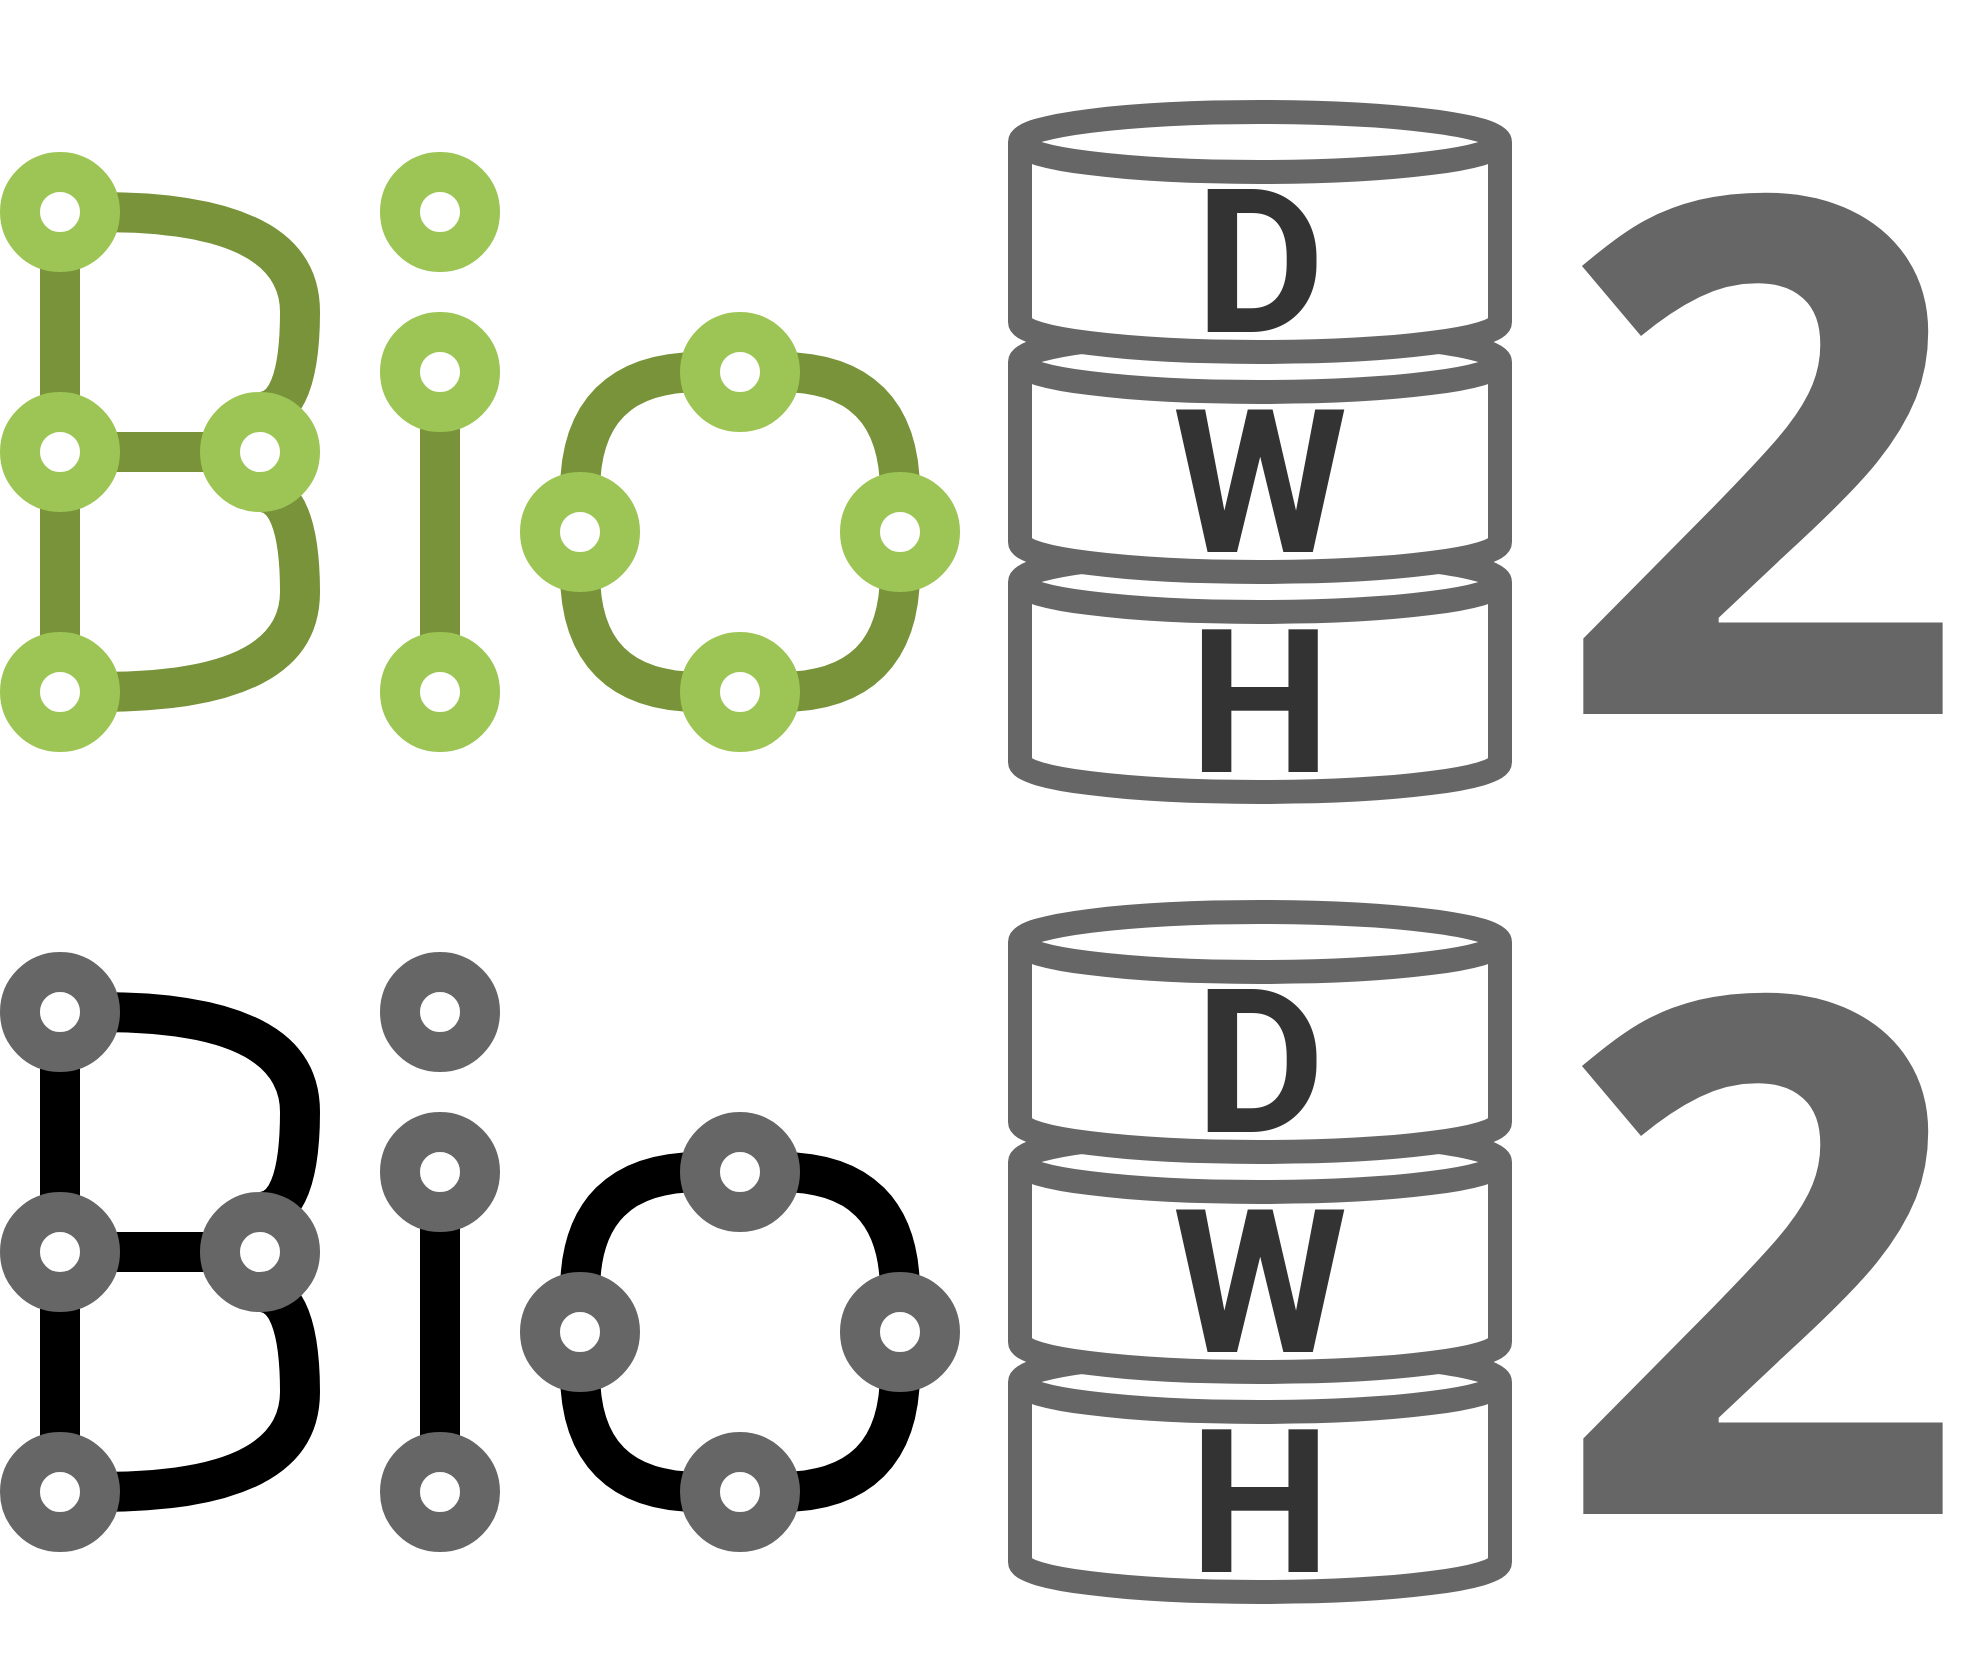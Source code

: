 <mxfile version="15.2.2" type="device"><diagram id="TBPcZa1c_xPfh6X-4Wt6" name="Page-1"><mxGraphModel dx="1673" dy="2218" grid="1" gridSize="10" guides="1" tooltips="1" connect="1" arrows="1" fold="1" page="1" pageScale="1" pageWidth="827" pageHeight="1169" math="0" shadow="0"><root><mxCell id="0"/><mxCell id="1" parent="0"/><mxCell id="Wla2ELwcfPzEJhL0Hrlu-9" value="" style="ellipse;whiteSpace=wrap;html=1;aspect=fixed;strokeWidth=12;fillColor=#f5f5f5;strokeColor=#666666;fontColor=#333333;" vertex="1" parent="1"><mxGeometry x="380" y="120" width="40" height="40" as="geometry"/></mxCell><mxCell id="Wla2ELwcfPzEJhL0Hrlu-10" value="" style="endArrow=none;html=1;entryX=0.5;entryY=1;entryDx=0;entryDy=0;edgeStyle=orthogonalEdgeStyle;curved=1;strokeWidth=20;exitX=1;exitY=0.5;exitDx=0;exitDy=0;strokeColor=#789339;" edge="1" parent="1" source="Wla2ELwcfPzEJhL0Hrlu-8" target="Wla2ELwcfPzEJhL0Hrlu-18"><mxGeometry width="50" height="50" relative="1" as="geometry"><mxPoint x="490" y="360" as="sourcePoint"/><mxPoint x="290" y="340" as="targetPoint"/></mxGeometry></mxCell><mxCell id="Wla2ELwcfPzEJhL0Hrlu-11" value="" style="endArrow=none;html=1;exitX=0.5;exitY=0;exitDx=0;exitDy=0;edgeStyle=orthogonalEdgeStyle;strokeWidth=20;elbow=vertical;curved=1;startArrow=none;entryX=0;entryY=0.5;entryDx=0;entryDy=0;strokeColor=#789339;" edge="1" parent="1" source="Wla2ELwcfPzEJhL0Hrlu-19" target="Wla2ELwcfPzEJhL0Hrlu-9"><mxGeometry width="50" height="50" relative="1" as="geometry"><mxPoint x="350" y="310" as="sourcePoint"/><mxPoint x="350" y="120" as="targetPoint"/></mxGeometry></mxCell><mxCell id="Wla2ELwcfPzEJhL0Hrlu-12" value="" style="endArrow=none;html=1;exitX=0.5;exitY=0;exitDx=0;exitDy=0;entryX=0.5;entryY=1;entryDx=0;entryDy=0;edgeStyle=orthogonalEdgeStyle;strokeWidth=20;elbow=vertical;curved=1;strokeColor=#789339;" edge="1" parent="1" source="Wla2ELwcfPzEJhL0Hrlu-5" target="Wla2ELwcfPzEJhL0Hrlu-7"><mxGeometry width="50" height="50" relative="1" as="geometry"><mxPoint x="380" y="290" as="sourcePoint"/><mxPoint x="520" y="150" as="targetPoint"/></mxGeometry></mxCell><mxCell id="Wla2ELwcfPzEJhL0Hrlu-13" value="" style="endArrow=none;html=1;exitX=0.5;exitY=0;exitDx=0;exitDy=0;entryX=0.5;entryY=1;entryDx=0;entryDy=0;edgeStyle=orthogonalEdgeStyle;strokeWidth=20;elbow=vertical;curved=1;strokeColor=#789339;" edge="1" parent="1" source="Wla2ELwcfPzEJhL0Hrlu-2" target="Wla2ELwcfPzEJhL0Hrlu-1"><mxGeometry width="50" height="50" relative="1" as="geometry"><mxPoint x="350" y="290" as="sourcePoint"/><mxPoint x="350" y="170" as="targetPoint"/></mxGeometry></mxCell><mxCell id="Wla2ELwcfPzEJhL0Hrlu-14" value="" style="endArrow=none;html=1;exitX=0.5;exitY=1;exitDx=0;exitDy=0;entryX=0.5;entryY=0;entryDx=0;entryDy=0;edgeStyle=orthogonalEdgeStyle;strokeWidth=20;elbow=vertical;curved=1;strokeColor=#789339;" edge="1" parent="1" source="Wla2ELwcfPzEJhL0Hrlu-2" target="Wla2ELwcfPzEJhL0Hrlu-3"><mxGeometry width="50" height="50" relative="1" as="geometry"><mxPoint x="70" y="170" as="sourcePoint"/><mxPoint x="70" y="90" as="targetPoint"/></mxGeometry></mxCell><mxCell id="Wla2ELwcfPzEJhL0Hrlu-15" value="" style="endArrow=none;html=1;exitX=0.5;exitY=1;exitDx=0;exitDy=0;entryX=1;entryY=0.5;entryDx=0;entryDy=0;edgeStyle=orthogonalEdgeStyle;strokeWidth=20;elbow=vertical;curved=1;strokeColor=#789339;" edge="1" parent="1" source="Wla2ELwcfPzEJhL0Hrlu-4" target="Wla2ELwcfPzEJhL0Hrlu-3"><mxGeometry width="50" height="50" relative="1" as="geometry"><mxPoint x="70" y="210" as="sourcePoint"/><mxPoint x="70" y="290" as="targetPoint"/><Array as="points"><mxPoint x="180" y="200"/><mxPoint x="180" y="300"/></Array></mxGeometry></mxCell><mxCell id="Wla2ELwcfPzEJhL0Hrlu-16" value="" style="endArrow=none;html=1;exitX=0.5;exitY=0;exitDx=0;exitDy=0;entryX=1;entryY=0.5;entryDx=0;entryDy=0;edgeStyle=orthogonalEdgeStyle;strokeWidth=20;elbow=vertical;curved=1;strokeColor=#789339;" edge="1" parent="1" source="Wla2ELwcfPzEJhL0Hrlu-4" target="Wla2ELwcfPzEJhL0Hrlu-1"><mxGeometry width="50" height="50" relative="1" as="geometry"><mxPoint x="230" y="210" as="sourcePoint"/><mxPoint x="90" y="310" as="targetPoint"/><Array as="points"><mxPoint x="180" y="160"/><mxPoint x="180" y="60"/></Array></mxGeometry></mxCell><mxCell id="Wla2ELwcfPzEJhL0Hrlu-17" value="" style="endArrow=none;html=1;exitX=0;exitY=0.5;exitDx=0;exitDy=0;entryX=1;entryY=0.5;entryDx=0;entryDy=0;edgeStyle=orthogonalEdgeStyle;strokeWidth=20;elbow=vertical;curved=1;strokeColor=#789339;" edge="1" parent="1" source="Wla2ELwcfPzEJhL0Hrlu-4" target="Wla2ELwcfPzEJhL0Hrlu-2"><mxGeometry width="50" height="50" relative="1" as="geometry"><mxPoint x="230" y="170" as="sourcePoint"/><mxPoint x="90" y="70" as="targetPoint"/></mxGeometry></mxCell><mxCell id="Wla2ELwcfPzEJhL0Hrlu-18" value="" style="ellipse;whiteSpace=wrap;html=1;aspect=fixed;strokeWidth=12;fillColor=#f5f5f5;strokeColor=#666666;fontColor=#333333;" vertex="1" parent="1"><mxGeometry x="460" y="200" width="40" height="40" as="geometry"/></mxCell><mxCell id="Wla2ELwcfPzEJhL0Hrlu-19" value="" style="ellipse;whiteSpace=wrap;html=1;aspect=fixed;strokeWidth=12;fillColor=#f5f5f5;strokeColor=#666666;fontColor=#333333;" vertex="1" parent="1"><mxGeometry x="300" y="200" width="40" height="40" as="geometry"/></mxCell><mxCell id="Wla2ELwcfPzEJhL0Hrlu-20" value="" style="endArrow=none;html=1;exitX=0;exitY=0.5;exitDx=0;exitDy=0;entryX=0.5;entryY=1;entryDx=0;entryDy=0;edgeStyle=orthogonalEdgeStyle;strokeWidth=20;elbow=vertical;curved=1;strokeColor=#789339;" edge="1" parent="1" source="Wla2ELwcfPzEJhL0Hrlu-8" target="Wla2ELwcfPzEJhL0Hrlu-19"><mxGeometry width="50" height="50" relative="1" as="geometry"><mxPoint x="320" y="280" as="sourcePoint"/><mxPoint x="460" y="140" as="targetPoint"/></mxGeometry></mxCell><mxCell id="Wla2ELwcfPzEJhL0Hrlu-21" value="" style="endArrow=none;html=1;entryX=0.5;entryY=0;entryDx=0;entryDy=0;edgeStyle=orthogonalEdgeStyle;curved=1;strokeWidth=20;exitX=1;exitY=0.5;exitDx=0;exitDy=0;strokeColor=#789339;" edge="1" parent="1" source="Wla2ELwcfPzEJhL0Hrlu-9" target="Wla2ELwcfPzEJhL0Hrlu-18"><mxGeometry width="50" height="50" relative="1" as="geometry"><mxPoint x="480" y="110" as="sourcePoint"/><mxPoint x="490" y="250" as="targetPoint"/></mxGeometry></mxCell><mxCell id="Wla2ELwcfPzEJhL0Hrlu-24" value="2" style="text;html=1;strokeColor=none;fillColor=none;align=center;verticalAlign=middle;whiteSpace=wrap;rounded=0;fontStyle=1;fontSize=360;fontFamily=Open Sans;fontSource=https%3A%2F%2Ffonts.googleapis.com%2Fcss%3Ffamily%3DOpen%2BSans;fontColor=#666666;" vertex="1" parent="1"><mxGeometry x="810" y="30" width="200" height="280" as="geometry"/></mxCell><mxCell id="Wla2ELwcfPzEJhL0Hrlu-25" value="H" style="shape=cylinder3;whiteSpace=wrap;html=1;boundedLbl=1;backgroundOutline=1;size=15;fontFamily=Roboto;fontSource=https%3A%2F%2Ffonts.googleapis.com%2Fcss%3Ffamily%3DRoboto;fontSize=100;strokeWidth=12;verticalAlign=middle;fillColor=#FFFFFF;strokeColor=#666666;fontColor=#333333;fontStyle=1;spacingTop=4;" vertex="1" parent="1"><mxGeometry x="540" y="230" width="240" height="120" as="geometry"/></mxCell><mxCell id="Wla2ELwcfPzEJhL0Hrlu-28" value="W" style="shape=cylinder3;whiteSpace=wrap;html=1;boundedLbl=1;backgroundOutline=1;size=15;fontFamily=Roboto;fontSource=https%3A%2F%2Ffonts.googleapis.com%2Fcss%3Ffamily%3DRoboto;fontSize=100;strokeWidth=12;verticalAlign=middle;fillColor=#FFFFFF;strokeColor=#666666;fontColor=#333333;fontStyle=1;spacingTop=4;" vertex="1" parent="1"><mxGeometry x="540" y="120" width="240" height="120" as="geometry"/></mxCell><mxCell id="Wla2ELwcfPzEJhL0Hrlu-29" value="D" style="shape=cylinder3;whiteSpace=wrap;html=1;boundedLbl=1;backgroundOutline=1;size=15;fontFamily=Roboto;fontSource=https%3A%2F%2Ffonts.googleapis.com%2Fcss%3Ffamily%3DRoboto;fontSize=100;strokeWidth=12;verticalAlign=middle;fillColor=#FFFFFF;strokeColor=#666666;fontColor=#333333;fontStyle=1;spacingTop=4;" vertex="1" parent="1"><mxGeometry x="540" y="10" width="240" height="120" as="geometry"/></mxCell><mxCell id="Wla2ELwcfPzEJhL0Hrlu-1" value="" style="ellipse;whiteSpace=wrap;html=1;aspect=fixed;strokeWidth=20;fillColor=#FFFFFF;strokeColor=#9DC555;fontColor=#333333;" vertex="1" parent="1"><mxGeometry x="40" y="40" width="40" height="40" as="geometry"/></mxCell><mxCell id="Wla2ELwcfPzEJhL0Hrlu-2" value="" style="ellipse;whiteSpace=wrap;html=1;aspect=fixed;strokeWidth=20;fillColor=#FFFFFF;strokeColor=#9DC555;fontColor=#333333;" vertex="1" parent="1"><mxGeometry x="40" y="160" width="40" height="40" as="geometry"/></mxCell><mxCell id="Wla2ELwcfPzEJhL0Hrlu-3" value="" style="ellipse;whiteSpace=wrap;html=1;aspect=fixed;strokeWidth=20;fillColor=#FFFFFF;strokeColor=#9DC555;fontColor=#333333;" vertex="1" parent="1"><mxGeometry x="40" y="280" width="40" height="40" as="geometry"/></mxCell><mxCell id="Wla2ELwcfPzEJhL0Hrlu-4" value="" style="ellipse;whiteSpace=wrap;html=1;aspect=fixed;strokeWidth=20;fillColor=#FFFFFF;strokeColor=#9DC555;fontColor=#333333;" vertex="1" parent="1"><mxGeometry x="140" y="160" width="40" height="40" as="geometry"/></mxCell><mxCell id="Wla2ELwcfPzEJhL0Hrlu-5" value="" style="ellipse;whiteSpace=wrap;html=1;aspect=fixed;strokeWidth=20;fillColor=#FFFFFF;strokeColor=#9DC555;fontColor=#333333;" vertex="1" parent="1"><mxGeometry x="230" y="280" width="40" height="40" as="geometry"/></mxCell><mxCell id="Wla2ELwcfPzEJhL0Hrlu-6" value="" style="ellipse;whiteSpace=wrap;html=1;aspect=fixed;strokeWidth=20;fillColor=#FFFFFF;strokeColor=#9DC555;fontColor=#333333;" vertex="1" parent="1"><mxGeometry x="230" y="40" width="40" height="40" as="geometry"/></mxCell><mxCell id="Wla2ELwcfPzEJhL0Hrlu-7" value="" style="ellipse;whiteSpace=wrap;html=1;aspect=fixed;strokeWidth=20;fillColor=#FFFFFF;strokeColor=#9DC555;fontColor=#333333;" vertex="1" parent="1"><mxGeometry x="230" y="120" width="40" height="40" as="geometry"/></mxCell><mxCell id="Wla2ELwcfPzEJhL0Hrlu-8" value="" style="ellipse;whiteSpace=wrap;html=1;aspect=fixed;strokeWidth=20;fillColor=#FFFFFF;strokeColor=#9DC555;fontColor=#333333;" vertex="1" parent="1"><mxGeometry x="380" y="280" width="40" height="40" as="geometry"/></mxCell><mxCell id="Wla2ELwcfPzEJhL0Hrlu-30" value="" style="ellipse;whiteSpace=wrap;html=1;aspect=fixed;strokeWidth=20;fillColor=#FFFFFF;strokeColor=#9DC555;fontColor=#333333;" vertex="1" parent="1"><mxGeometry x="460" y="200" width="40" height="40" as="geometry"/></mxCell><mxCell id="Wla2ELwcfPzEJhL0Hrlu-31" value="" style="ellipse;whiteSpace=wrap;html=1;aspect=fixed;strokeWidth=20;fillColor=#FFFFFF;strokeColor=#9DC555;fontColor=#333333;" vertex="1" parent="1"><mxGeometry x="380" y="120" width="40" height="40" as="geometry"/></mxCell><mxCell id="Wla2ELwcfPzEJhL0Hrlu-32" value="" style="ellipse;whiteSpace=wrap;html=1;aspect=fixed;strokeWidth=20;fillColor=#FFFFFF;strokeColor=#9DC555;fontColor=#333333;" vertex="1" parent="1"><mxGeometry x="300" y="200" width="40" height="40" as="geometry"/></mxCell><mxCell id="Wla2ELwcfPzEJhL0Hrlu-35" value="" style="ellipse;whiteSpace=wrap;html=1;aspect=fixed;strokeWidth=12;fillColor=#f5f5f5;strokeColor=#666666;fontColor=#333333;" vertex="1" parent="1"><mxGeometry x="380" y="520" width="40" height="40" as="geometry"/></mxCell><mxCell id="Wla2ELwcfPzEJhL0Hrlu-36" value="" style="endArrow=none;html=1;entryX=0.5;entryY=1;entryDx=0;entryDy=0;edgeStyle=orthogonalEdgeStyle;curved=1;strokeWidth=20;exitX=1;exitY=0.5;exitDx=0;exitDy=0;strokeColor=#000000;" edge="1" parent="1" source="Wla2ELwcfPzEJhL0Hrlu-59" target="Wla2ELwcfPzEJhL0Hrlu-44"><mxGeometry width="50" height="50" relative="1" as="geometry"><mxPoint x="490" y="760" as="sourcePoint"/><mxPoint x="290" y="740" as="targetPoint"/></mxGeometry></mxCell><mxCell id="Wla2ELwcfPzEJhL0Hrlu-37" value="" style="endArrow=none;html=1;exitX=0.5;exitY=0;exitDx=0;exitDy=0;edgeStyle=orthogonalEdgeStyle;strokeWidth=20;elbow=vertical;curved=1;startArrow=none;entryX=0;entryY=0.5;entryDx=0;entryDy=0;strokeColor=#000000;" edge="1" parent="1" source="Wla2ELwcfPzEJhL0Hrlu-45" target="Wla2ELwcfPzEJhL0Hrlu-35"><mxGeometry width="50" height="50" relative="1" as="geometry"><mxPoint x="350" y="710" as="sourcePoint"/><mxPoint x="350" y="520" as="targetPoint"/></mxGeometry></mxCell><mxCell id="Wla2ELwcfPzEJhL0Hrlu-38" value="" style="endArrow=none;html=1;exitX=0.5;exitY=0;exitDx=0;exitDy=0;entryX=0.5;entryY=1;entryDx=0;entryDy=0;edgeStyle=orthogonalEdgeStyle;strokeWidth=20;elbow=vertical;curved=1;strokeColor=#000000;" edge="1" parent="1" source="Wla2ELwcfPzEJhL0Hrlu-56" target="Wla2ELwcfPzEJhL0Hrlu-58"><mxGeometry width="50" height="50" relative="1" as="geometry"><mxPoint x="380" y="690" as="sourcePoint"/><mxPoint x="520" y="550" as="targetPoint"/></mxGeometry></mxCell><mxCell id="Wla2ELwcfPzEJhL0Hrlu-39" value="" style="endArrow=none;html=1;exitX=0.5;exitY=0;exitDx=0;exitDy=0;entryX=0.5;entryY=1;entryDx=0;entryDy=0;edgeStyle=orthogonalEdgeStyle;strokeWidth=20;elbow=vertical;curved=1;strokeColor=#000000;" edge="1" parent="1" source="Wla2ELwcfPzEJhL0Hrlu-53" target="Wla2ELwcfPzEJhL0Hrlu-52"><mxGeometry width="50" height="50" relative="1" as="geometry"><mxPoint x="350" y="690" as="sourcePoint"/><mxPoint x="350" y="570" as="targetPoint"/></mxGeometry></mxCell><mxCell id="Wla2ELwcfPzEJhL0Hrlu-40" value="" style="endArrow=none;html=1;exitX=0.5;exitY=1;exitDx=0;exitDy=0;entryX=0.5;entryY=0;entryDx=0;entryDy=0;edgeStyle=orthogonalEdgeStyle;strokeWidth=20;elbow=vertical;curved=1;strokeColor=#000000;" edge="1" parent="1" source="Wla2ELwcfPzEJhL0Hrlu-53" target="Wla2ELwcfPzEJhL0Hrlu-54"><mxGeometry width="50" height="50" relative="1" as="geometry"><mxPoint x="70" y="570" as="sourcePoint"/><mxPoint x="70" y="490" as="targetPoint"/></mxGeometry></mxCell><mxCell id="Wla2ELwcfPzEJhL0Hrlu-41" value="" style="endArrow=none;html=1;exitX=0.5;exitY=1;exitDx=0;exitDy=0;entryX=1;entryY=0.5;entryDx=0;entryDy=0;edgeStyle=orthogonalEdgeStyle;strokeWidth=20;elbow=vertical;curved=1;strokeColor=#000000;" edge="1" parent="1" source="Wla2ELwcfPzEJhL0Hrlu-55" target="Wla2ELwcfPzEJhL0Hrlu-54"><mxGeometry width="50" height="50" relative="1" as="geometry"><mxPoint x="70" y="610" as="sourcePoint"/><mxPoint x="70" y="690" as="targetPoint"/><Array as="points"><mxPoint x="180" y="600"/><mxPoint x="180" y="700"/></Array></mxGeometry></mxCell><mxCell id="Wla2ELwcfPzEJhL0Hrlu-42" value="" style="endArrow=none;html=1;exitX=0.5;exitY=0;exitDx=0;exitDy=0;entryX=1;entryY=0.5;entryDx=0;entryDy=0;edgeStyle=orthogonalEdgeStyle;strokeWidth=20;elbow=vertical;curved=1;strokeColor=#000000;" edge="1" parent="1" source="Wla2ELwcfPzEJhL0Hrlu-55" target="Wla2ELwcfPzEJhL0Hrlu-52"><mxGeometry width="50" height="50" relative="1" as="geometry"><mxPoint x="230" y="610" as="sourcePoint"/><mxPoint x="90" y="710" as="targetPoint"/><Array as="points"><mxPoint x="180" y="560"/><mxPoint x="180" y="460"/></Array></mxGeometry></mxCell><mxCell id="Wla2ELwcfPzEJhL0Hrlu-43" value="" style="endArrow=none;html=1;exitX=0;exitY=0.5;exitDx=0;exitDy=0;entryX=1;entryY=0.5;entryDx=0;entryDy=0;edgeStyle=orthogonalEdgeStyle;strokeWidth=20;elbow=vertical;curved=1;strokeColor=#000000;" edge="1" parent="1" source="Wla2ELwcfPzEJhL0Hrlu-55" target="Wla2ELwcfPzEJhL0Hrlu-53"><mxGeometry width="50" height="50" relative="1" as="geometry"><mxPoint x="230" y="570" as="sourcePoint"/><mxPoint x="90" y="470" as="targetPoint"/></mxGeometry></mxCell><mxCell id="Wla2ELwcfPzEJhL0Hrlu-44" value="" style="ellipse;whiteSpace=wrap;html=1;aspect=fixed;strokeWidth=12;fillColor=#f5f5f5;strokeColor=#666666;fontColor=#333333;" vertex="1" parent="1"><mxGeometry x="460" y="600" width="40" height="40" as="geometry"/></mxCell><mxCell id="Wla2ELwcfPzEJhL0Hrlu-45" value="" style="ellipse;whiteSpace=wrap;html=1;aspect=fixed;strokeWidth=12;fillColor=#f5f5f5;strokeColor=#666666;fontColor=#333333;" vertex="1" parent="1"><mxGeometry x="300" y="600" width="40" height="40" as="geometry"/></mxCell><mxCell id="Wla2ELwcfPzEJhL0Hrlu-46" value="" style="endArrow=none;html=1;exitX=0;exitY=0.5;exitDx=0;exitDy=0;entryX=0.5;entryY=1;entryDx=0;entryDy=0;edgeStyle=orthogonalEdgeStyle;strokeWidth=20;elbow=vertical;curved=1;strokeColor=#000000;" edge="1" parent="1" source="Wla2ELwcfPzEJhL0Hrlu-59" target="Wla2ELwcfPzEJhL0Hrlu-45"><mxGeometry width="50" height="50" relative="1" as="geometry"><mxPoint x="320" y="680" as="sourcePoint"/><mxPoint x="460" y="540" as="targetPoint"/></mxGeometry></mxCell><mxCell id="Wla2ELwcfPzEJhL0Hrlu-47" value="" style="endArrow=none;html=1;entryX=0.5;entryY=0;entryDx=0;entryDy=0;edgeStyle=orthogonalEdgeStyle;curved=1;strokeWidth=20;exitX=1;exitY=0.5;exitDx=0;exitDy=0;strokeColor=#000000;" edge="1" parent="1" source="Wla2ELwcfPzEJhL0Hrlu-35" target="Wla2ELwcfPzEJhL0Hrlu-44"><mxGeometry width="50" height="50" relative="1" as="geometry"><mxPoint x="480" y="510" as="sourcePoint"/><mxPoint x="490" y="650" as="targetPoint"/></mxGeometry></mxCell><mxCell id="Wla2ELwcfPzEJhL0Hrlu-48" value="2" style="text;html=1;strokeColor=none;fillColor=none;align=center;verticalAlign=middle;whiteSpace=wrap;rounded=0;fontStyle=1;fontSize=360;fontFamily=Open Sans;fontSource=https%3A%2F%2Ffonts.googleapis.com%2Fcss%3Ffamily%3DOpen%2BSans;fontColor=#666666;" vertex="1" parent="1"><mxGeometry x="810" y="430" width="200" height="280" as="geometry"/></mxCell><mxCell id="Wla2ELwcfPzEJhL0Hrlu-49" value="H" style="shape=cylinder3;whiteSpace=wrap;html=1;boundedLbl=1;backgroundOutline=1;size=15;fontFamily=Roboto;fontSource=https%3A%2F%2Ffonts.googleapis.com%2Fcss%3Ffamily%3DRoboto;fontSize=100;strokeWidth=12;verticalAlign=middle;fillColor=#FFFFFF;strokeColor=#666666;fontColor=#333333;fontStyle=1;spacingTop=4;" vertex="1" parent="1"><mxGeometry x="540" y="630" width="240" height="120" as="geometry"/></mxCell><mxCell id="Wla2ELwcfPzEJhL0Hrlu-50" value="W" style="shape=cylinder3;whiteSpace=wrap;html=1;boundedLbl=1;backgroundOutline=1;size=15;fontFamily=Roboto;fontSource=https%3A%2F%2Ffonts.googleapis.com%2Fcss%3Ffamily%3DRoboto;fontSize=100;strokeWidth=12;verticalAlign=middle;fillColor=#FFFFFF;strokeColor=#666666;fontColor=#333333;fontStyle=1;spacingTop=4;" vertex="1" parent="1"><mxGeometry x="540" y="520" width="240" height="120" as="geometry"/></mxCell><mxCell id="Wla2ELwcfPzEJhL0Hrlu-51" value="D" style="shape=cylinder3;whiteSpace=wrap;html=1;boundedLbl=1;backgroundOutline=1;size=15;fontFamily=Roboto;fontSource=https%3A%2F%2Ffonts.googleapis.com%2Fcss%3Ffamily%3DRoboto;fontSize=100;strokeWidth=12;verticalAlign=middle;fillColor=#FFFFFF;strokeColor=#666666;fontColor=#333333;fontStyle=1;spacingTop=4;" vertex="1" parent="1"><mxGeometry x="540" y="410" width="240" height="120" as="geometry"/></mxCell><mxCell id="Wla2ELwcfPzEJhL0Hrlu-52" value="" style="ellipse;whiteSpace=wrap;html=1;aspect=fixed;strokeWidth=20;fillColor=#FFFFFF;strokeColor=#666666;fontColor=#333333;" vertex="1" parent="1"><mxGeometry x="40" y="440" width="40" height="40" as="geometry"/></mxCell><mxCell id="Wla2ELwcfPzEJhL0Hrlu-53" value="" style="ellipse;whiteSpace=wrap;html=1;aspect=fixed;strokeWidth=20;fillColor=#FFFFFF;strokeColor=#666666;fontColor=#333333;" vertex="1" parent="1"><mxGeometry x="40" y="560" width="40" height="40" as="geometry"/></mxCell><mxCell id="Wla2ELwcfPzEJhL0Hrlu-54" value="" style="ellipse;whiteSpace=wrap;html=1;aspect=fixed;strokeWidth=20;fillColor=#FFFFFF;strokeColor=#666666;fontColor=#333333;" vertex="1" parent="1"><mxGeometry x="40" y="680" width="40" height="40" as="geometry"/></mxCell><mxCell id="Wla2ELwcfPzEJhL0Hrlu-55" value="" style="ellipse;whiteSpace=wrap;html=1;aspect=fixed;strokeWidth=20;fillColor=#FFFFFF;strokeColor=#666666;fontColor=#333333;" vertex="1" parent="1"><mxGeometry x="140" y="560" width="40" height="40" as="geometry"/></mxCell><mxCell id="Wla2ELwcfPzEJhL0Hrlu-56" value="" style="ellipse;whiteSpace=wrap;html=1;aspect=fixed;strokeWidth=20;fillColor=#FFFFFF;strokeColor=#666666;fontColor=#333333;" vertex="1" parent="1"><mxGeometry x="230" y="680" width="40" height="40" as="geometry"/></mxCell><mxCell id="Wla2ELwcfPzEJhL0Hrlu-57" value="" style="ellipse;whiteSpace=wrap;html=1;aspect=fixed;strokeWidth=20;fillColor=#FFFFFF;strokeColor=#666666;fontColor=#333333;" vertex="1" parent="1"><mxGeometry x="230" y="440" width="40" height="40" as="geometry"/></mxCell><mxCell id="Wla2ELwcfPzEJhL0Hrlu-58" value="" style="ellipse;whiteSpace=wrap;html=1;aspect=fixed;strokeWidth=20;fillColor=#FFFFFF;strokeColor=#666666;fontColor=#333333;" vertex="1" parent="1"><mxGeometry x="230" y="520" width="40" height="40" as="geometry"/></mxCell><mxCell id="Wla2ELwcfPzEJhL0Hrlu-59" value="" style="ellipse;whiteSpace=wrap;html=1;aspect=fixed;strokeWidth=20;fillColor=#FFFFFF;strokeColor=#666666;fontColor=#333333;" vertex="1" parent="1"><mxGeometry x="380" y="680" width="40" height="40" as="geometry"/></mxCell><mxCell id="Wla2ELwcfPzEJhL0Hrlu-60" value="" style="ellipse;whiteSpace=wrap;html=1;aspect=fixed;strokeWidth=20;fillColor=#FFFFFF;strokeColor=#666666;fontColor=#333333;" vertex="1" parent="1"><mxGeometry x="460" y="600" width="40" height="40" as="geometry"/></mxCell><mxCell id="Wla2ELwcfPzEJhL0Hrlu-61" value="" style="ellipse;whiteSpace=wrap;html=1;aspect=fixed;strokeWidth=20;fillColor=#FFFFFF;strokeColor=#666666;fontColor=#333333;" vertex="1" parent="1"><mxGeometry x="380" y="520" width="40" height="40" as="geometry"/></mxCell><mxCell id="Wla2ELwcfPzEJhL0Hrlu-62" value="" style="ellipse;whiteSpace=wrap;html=1;aspect=fixed;strokeWidth=20;fillColor=#FFFFFF;strokeColor=#666666;fontColor=#333333;" vertex="1" parent="1"><mxGeometry x="300" y="600" width="40" height="40" as="geometry"/></mxCell></root></mxGraphModel></diagram></mxfile>